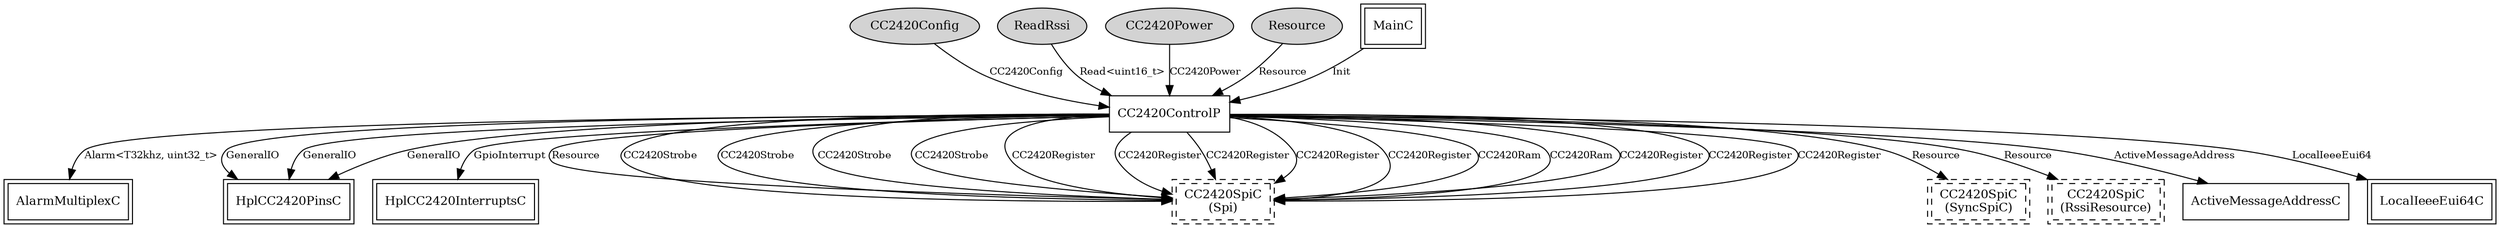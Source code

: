 digraph "tos.chips.cc2420.control.CC2420ControlC" {
  n0x4090fed0 [shape=ellipse, style=filled, label="CC2420Config", fontsize=12];
  "CC2420ControlP" [fontsize=12, shape=box, URL="../chtml/tos.chips.cc2420.control.CC2420ControlP.html"];
  n0x4090ce60 [shape=ellipse, style=filled, label="ReadRssi", fontsize=12];
  "CC2420ControlP" [fontsize=12, shape=box, URL="../chtml/tos.chips.cc2420.control.CC2420ControlP.html"];
  n0x408f8010 [shape=ellipse, style=filled, label="CC2420Power", fontsize=12];
  "CC2420ControlP" [fontsize=12, shape=box, URL="../chtml/tos.chips.cc2420.control.CC2420ControlP.html"];
  n0x408fef08 [shape=ellipse, style=filled, label="Resource", fontsize=12];
  "CC2420ControlP" [fontsize=12, shape=box, URL="../chtml/tos.chips.cc2420.control.CC2420ControlP.html"];
  "MainC" [fontsize=12, shape=box,peripheries=2, URL="../chtml/tos.system.MainC.html"];
  "CC2420ControlP" [fontsize=12, shape=box, URL="../chtml/tos.chips.cc2420.control.CC2420ControlP.html"];
  "CC2420ControlP" [fontsize=12, shape=box, URL="../chtml/tos.chips.cc2420.control.CC2420ControlP.html"];
  "AlarmMultiplexC" [fontsize=12, shape=box,peripheries=2, URL="../chtml/tos.chips.cc2420.alarm.AlarmMultiplexC.html"];
  "CC2420ControlP" [fontsize=12, shape=box, URL="../chtml/tos.chips.cc2420.control.CC2420ControlP.html"];
  "HplCC2420PinsC" [fontsize=12, shape=box,peripheries=2, URL="../chtml/tos.platforms.telosa.chips.cc2420.HplCC2420PinsC.html"];
  "CC2420ControlP" [fontsize=12, shape=box, URL="../chtml/tos.chips.cc2420.control.CC2420ControlP.html"];
  "HplCC2420PinsC" [fontsize=12, shape=box,peripheries=2, URL="../chtml/tos.platforms.telosa.chips.cc2420.HplCC2420PinsC.html"];
  "CC2420ControlP" [fontsize=12, shape=box, URL="../chtml/tos.chips.cc2420.control.CC2420ControlP.html"];
  "HplCC2420PinsC" [fontsize=12, shape=box,peripheries=2, URL="../chtml/tos.platforms.telosa.chips.cc2420.HplCC2420PinsC.html"];
  "CC2420ControlP" [fontsize=12, shape=box, URL="../chtml/tos.chips.cc2420.control.CC2420ControlP.html"];
  "HplCC2420InterruptsC" [fontsize=12, shape=box,peripheries=2, URL="../chtml/tos.platforms.telosa.chips.cc2420.HplCC2420InterruptsC.html"];
  "CC2420ControlP" [fontsize=12, shape=box, URL="../chtml/tos.chips.cc2420.control.CC2420ControlP.html"];
  "CC2420ControlC.Spi" [fontsize=12, shape=box,peripheries=2, style=dashed, label="CC2420SpiC\n(Spi)", URL="../chtml/tos.chips.cc2420.spi.CC2420SpiC.html"];
  "CC2420ControlP" [fontsize=12, shape=box, URL="../chtml/tos.chips.cc2420.control.CC2420ControlP.html"];
  "CC2420ControlC.Spi" [fontsize=12, shape=box,peripheries=2, style=dashed, label="CC2420SpiC\n(Spi)", URL="../chtml/tos.chips.cc2420.spi.CC2420SpiC.html"];
  "CC2420ControlP" [fontsize=12, shape=box, URL="../chtml/tos.chips.cc2420.control.CC2420ControlP.html"];
  "CC2420ControlC.Spi" [fontsize=12, shape=box,peripheries=2, style=dashed, label="CC2420SpiC\n(Spi)", URL="../chtml/tos.chips.cc2420.spi.CC2420SpiC.html"];
  "CC2420ControlP" [fontsize=12, shape=box, URL="../chtml/tos.chips.cc2420.control.CC2420ControlP.html"];
  "CC2420ControlC.Spi" [fontsize=12, shape=box,peripheries=2, style=dashed, label="CC2420SpiC\n(Spi)", URL="../chtml/tos.chips.cc2420.spi.CC2420SpiC.html"];
  "CC2420ControlP" [fontsize=12, shape=box, URL="../chtml/tos.chips.cc2420.control.CC2420ControlP.html"];
  "CC2420ControlC.Spi" [fontsize=12, shape=box,peripheries=2, style=dashed, label="CC2420SpiC\n(Spi)", URL="../chtml/tos.chips.cc2420.spi.CC2420SpiC.html"];
  "CC2420ControlP" [fontsize=12, shape=box, URL="../chtml/tos.chips.cc2420.control.CC2420ControlP.html"];
  "CC2420ControlC.Spi" [fontsize=12, shape=box,peripheries=2, style=dashed, label="CC2420SpiC\n(Spi)", URL="../chtml/tos.chips.cc2420.spi.CC2420SpiC.html"];
  "CC2420ControlP" [fontsize=12, shape=box, URL="../chtml/tos.chips.cc2420.control.CC2420ControlP.html"];
  "CC2420ControlC.Spi" [fontsize=12, shape=box,peripheries=2, style=dashed, label="CC2420SpiC\n(Spi)", URL="../chtml/tos.chips.cc2420.spi.CC2420SpiC.html"];
  "CC2420ControlP" [fontsize=12, shape=box, URL="../chtml/tos.chips.cc2420.control.CC2420ControlP.html"];
  "CC2420ControlC.Spi" [fontsize=12, shape=box,peripheries=2, style=dashed, label="CC2420SpiC\n(Spi)", URL="../chtml/tos.chips.cc2420.spi.CC2420SpiC.html"];
  "CC2420ControlP" [fontsize=12, shape=box, URL="../chtml/tos.chips.cc2420.control.CC2420ControlP.html"];
  "CC2420ControlC.Spi" [fontsize=12, shape=box,peripheries=2, style=dashed, label="CC2420SpiC\n(Spi)", URL="../chtml/tos.chips.cc2420.spi.CC2420SpiC.html"];
  "CC2420ControlP" [fontsize=12, shape=box, URL="../chtml/tos.chips.cc2420.control.CC2420ControlP.html"];
  "CC2420ControlC.Spi" [fontsize=12, shape=box,peripheries=2, style=dashed, label="CC2420SpiC\n(Spi)", URL="../chtml/tos.chips.cc2420.spi.CC2420SpiC.html"];
  "CC2420ControlP" [fontsize=12, shape=box, URL="../chtml/tos.chips.cc2420.control.CC2420ControlP.html"];
  "CC2420ControlC.Spi" [fontsize=12, shape=box,peripheries=2, style=dashed, label="CC2420SpiC\n(Spi)", URL="../chtml/tos.chips.cc2420.spi.CC2420SpiC.html"];
  "CC2420ControlP" [fontsize=12, shape=box, URL="../chtml/tos.chips.cc2420.control.CC2420ControlP.html"];
  "CC2420ControlC.Spi" [fontsize=12, shape=box,peripheries=2, style=dashed, label="CC2420SpiC\n(Spi)", URL="../chtml/tos.chips.cc2420.spi.CC2420SpiC.html"];
  "CC2420ControlP" [fontsize=12, shape=box, URL="../chtml/tos.chips.cc2420.control.CC2420ControlP.html"];
  "CC2420ControlC.Spi" [fontsize=12, shape=box,peripheries=2, style=dashed, label="CC2420SpiC\n(Spi)", URL="../chtml/tos.chips.cc2420.spi.CC2420SpiC.html"];
  "CC2420ControlP" [fontsize=12, shape=box, URL="../chtml/tos.chips.cc2420.control.CC2420ControlP.html"];
  "CC2420ControlC.Spi" [fontsize=12, shape=box,peripheries=2, style=dashed, label="CC2420SpiC\n(Spi)", URL="../chtml/tos.chips.cc2420.spi.CC2420SpiC.html"];
  "CC2420ControlP" [fontsize=12, shape=box, URL="../chtml/tos.chips.cc2420.control.CC2420ControlP.html"];
  "CC2420ControlC.Spi" [fontsize=12, shape=box,peripheries=2, style=dashed, label="CC2420SpiC\n(Spi)", URL="../chtml/tos.chips.cc2420.spi.CC2420SpiC.html"];
  "CC2420ControlP" [fontsize=12, shape=box, URL="../chtml/tos.chips.cc2420.control.CC2420ControlP.html"];
  "CC2420ControlC.SyncSpiC" [fontsize=12, shape=box,peripheries=2, style=dashed, label="CC2420SpiC\n(SyncSpiC)", URL="../chtml/tos.chips.cc2420.spi.CC2420SpiC.html"];
  "CC2420ControlP" [fontsize=12, shape=box, URL="../chtml/tos.chips.cc2420.control.CC2420ControlP.html"];
  "CC2420ControlC.RssiResource" [fontsize=12, shape=box,peripheries=2, style=dashed, label="CC2420SpiC\n(RssiResource)", URL="../chtml/tos.chips.cc2420.spi.CC2420SpiC.html"];
  "CC2420ControlP" [fontsize=12, shape=box, URL="../chtml/tos.chips.cc2420.control.CC2420ControlP.html"];
  "ActiveMessageAddressC" [fontsize=12, shape=box, URL="../chtml/tos.system.ActiveMessageAddressC.html"];
  "CC2420ControlP" [fontsize=12, shape=box, URL="../chtml/tos.chips.cc2420.control.CC2420ControlP.html"];
  "LocalIeeeEui64C" [fontsize=12, shape=box,peripheries=2, URL="../chtml/tos.platforms.epic.chips.ds2411.LocalIeeeEui64C.html"];
  "n0x4090fed0" -> "CC2420ControlP" [label="CC2420Config", URL="../ihtml/tos.chips.cc2420.interfaces.CC2420Config.html", fontsize=10];
  "n0x4090ce60" -> "CC2420ControlP" [label="Read<uint16_t>", URL="../ihtml/tos.interfaces.Read.html", fontsize=10];
  "n0x408f8010" -> "CC2420ControlP" [label="CC2420Power", URL="../ihtml/tos.chips.cc2420.interfaces.CC2420Power.html", fontsize=10];
  "n0x408fef08" -> "CC2420ControlP" [label="Resource", URL="../ihtml/tos.interfaces.Resource.html", fontsize=10];
  "MainC" -> "CC2420ControlP" [label="Init", URL="../ihtml/tos.interfaces.Init.html", fontsize=10];
  "CC2420ControlP" -> "AlarmMultiplexC" [label="Alarm<T32khz, uint32_t>", URL="../ihtml/tos.lib.timer.Alarm.html", fontsize=10];
  "CC2420ControlP" -> "HplCC2420PinsC" [label="GeneralIO", URL="../ihtml/tos.interfaces.GeneralIO.html", fontsize=10];
  "CC2420ControlP" -> "HplCC2420PinsC" [label="GeneralIO", URL="../ihtml/tos.interfaces.GeneralIO.html", fontsize=10];
  "CC2420ControlP" -> "HplCC2420PinsC" [label="GeneralIO", URL="../ihtml/tos.interfaces.GeneralIO.html", fontsize=10];
  "CC2420ControlP" -> "HplCC2420InterruptsC" [label="GpioInterrupt", URL="../ihtml/tos.interfaces.GpioInterrupt.html", fontsize=10];
  "CC2420ControlP" -> "CC2420ControlC.Spi" [label="Resource", URL="../ihtml/tos.interfaces.Resource.html", fontsize=10];
  "CC2420ControlP" -> "CC2420ControlC.Spi" [label="CC2420Strobe", URL="../ihtml/tos.chips.cc2420.interfaces.CC2420Strobe.html", fontsize=10];
  "CC2420ControlP" -> "CC2420ControlC.Spi" [label="CC2420Strobe", URL="../ihtml/tos.chips.cc2420.interfaces.CC2420Strobe.html", fontsize=10];
  "CC2420ControlP" -> "CC2420ControlC.Spi" [label="CC2420Strobe", URL="../ihtml/tos.chips.cc2420.interfaces.CC2420Strobe.html", fontsize=10];
  "CC2420ControlP" -> "CC2420ControlC.Spi" [label="CC2420Strobe", URL="../ihtml/tos.chips.cc2420.interfaces.CC2420Strobe.html", fontsize=10];
  "CC2420ControlP" -> "CC2420ControlC.Spi" [label="CC2420Register", URL="../ihtml/tos.chips.cc2420.interfaces.CC2420Register.html", fontsize=10];
  "CC2420ControlP" -> "CC2420ControlC.Spi" [label="CC2420Register", URL="../ihtml/tos.chips.cc2420.interfaces.CC2420Register.html", fontsize=10];
  "CC2420ControlP" -> "CC2420ControlC.Spi" [label="CC2420Register", URL="../ihtml/tos.chips.cc2420.interfaces.CC2420Register.html", fontsize=10];
  "CC2420ControlP" -> "CC2420ControlC.Spi" [label="CC2420Register", URL="../ihtml/tos.chips.cc2420.interfaces.CC2420Register.html", fontsize=10];
  "CC2420ControlP" -> "CC2420ControlC.Spi" [label="CC2420Register", URL="../ihtml/tos.chips.cc2420.interfaces.CC2420Register.html", fontsize=10];
  "CC2420ControlP" -> "CC2420ControlC.Spi" [label="CC2420Ram", URL="../ihtml/tos.chips.cc2420.interfaces.CC2420Ram.html", fontsize=10];
  "CC2420ControlP" -> "CC2420ControlC.Spi" [label="CC2420Ram", URL="../ihtml/tos.chips.cc2420.interfaces.CC2420Ram.html", fontsize=10];
  "CC2420ControlP" -> "CC2420ControlC.Spi" [label="CC2420Register", URL="../ihtml/tos.chips.cc2420.interfaces.CC2420Register.html", fontsize=10];
  "CC2420ControlP" -> "CC2420ControlC.Spi" [label="CC2420Register", URL="../ihtml/tos.chips.cc2420.interfaces.CC2420Register.html", fontsize=10];
  "CC2420ControlP" -> "CC2420ControlC.Spi" [label="CC2420Register", URL="../ihtml/tos.chips.cc2420.interfaces.CC2420Register.html", fontsize=10];
  "CC2420ControlP" -> "CC2420ControlC.SyncSpiC" [label="Resource", URL="../ihtml/tos.interfaces.Resource.html", fontsize=10];
  "CC2420ControlP" -> "CC2420ControlC.RssiResource" [label="Resource", URL="../ihtml/tos.interfaces.Resource.html", fontsize=10];
  "CC2420ControlP" -> "ActiveMessageAddressC" [label="ActiveMessageAddress", URL="../ihtml/tos.interfaces.ActiveMessageAddress.html", fontsize=10];
  "CC2420ControlP" -> "LocalIeeeEui64C" [label="LocalIeeeEui64", URL="../ihtml/tos.interfaces.LocalIeeeEui64.html", fontsize=10];
}
